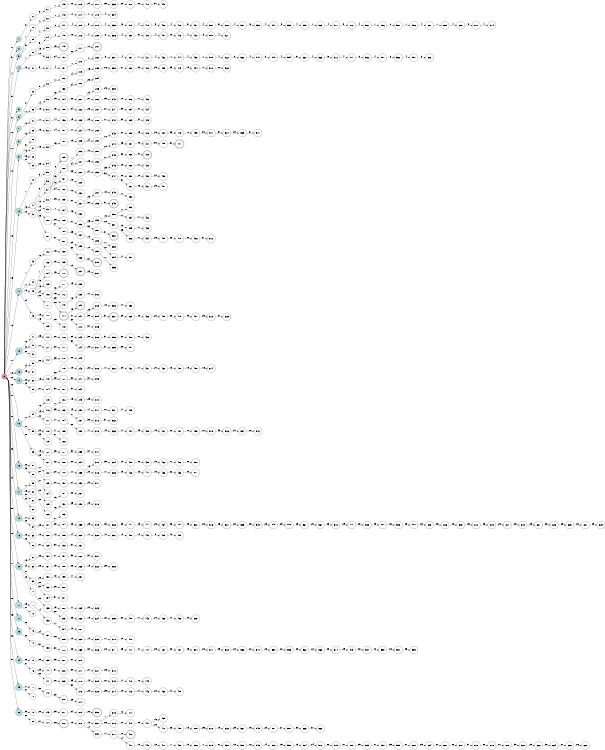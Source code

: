 digraph APTA {
__start0 [label="" shape="none"];

rankdir=LR;
size="8,5";

s0 [style="filled", color="black", fillcolor="#ff817b" shape="circle", label="0"];
s1 [style="filled", color="black", fillcolor="powderblue" shape="circle", label="1"];
s2 [style="filled", color="black", fillcolor="powderblue" shape="circle", label="2"];
s3 [style="filled", color="black", fillcolor="powderblue" shape="circle", label="3"];
s4 [style="filled", color="black", fillcolor="powderblue" shape="circle", label="4"];
s5 [style="filled", color="black", fillcolor="powderblue" shape="circle", label="5"];
s6 [style="filled", color="black", fillcolor="powderblue" shape="circle", label="6"];
s7 [style="filled", color="black", fillcolor="powderblue" shape="circle", label="7"];
s8 [style="filled", color="black", fillcolor="powderblue" shape="circle", label="8"];
s9 [style="filled", color="black", fillcolor="powderblue" shape="circle", label="9"];
s10 [style="filled", color="black", fillcolor="powderblue" shape="circle", label="10"];
s11 [style="filled", color="black", fillcolor="powderblue" shape="circle", label="11"];
s12 [style="filled", color="black", fillcolor="powderblue" shape="circle", label="12"];
s13 [style="filled", color="black", fillcolor="powderblue" shape="circle", label="13"];
s14 [style="filled", color="black", fillcolor="powderblue" shape="circle", label="14"];
s15 [style="filled", color="black", fillcolor="powderblue" shape="circle", label="15"];
s16 [style="filled", color="black", fillcolor="powderblue" shape="circle", label="16"];
s17 [style="filled", color="black", fillcolor="powderblue" shape="circle", label="17"];
s18 [style="filled", color="black", fillcolor="powderblue" shape="circle", label="18"];
s19 [style="filled", color="black", fillcolor="powderblue" shape="circle", label="19"];
s20 [style="filled", color="black", fillcolor="powderblue" shape="circle", label="20"];
s21 [style="filled", color="black", fillcolor="powderblue" shape="circle", label="21"];
s22 [style="filled", color="black", fillcolor="powderblue" shape="circle", label="22"];
s23 [style="filled", color="black", fillcolor="powderblue" shape="circle", label="23"];
s24 [style="filled", color="black", fillcolor="powderblue" shape="circle", label="24"];
s25 [style="filled", color="black", fillcolor="powderblue" shape="circle", label="25"];
s26 [style="filled", color="black", fillcolor="powderblue" shape="circle", label="26"];
s27 [style="filled", color="black", fillcolor="white" shape="circle", label="27"];
s28 [style="filled", color="black", fillcolor="white" shape="circle", label="28"];
s29 [style="filled", color="black", fillcolor="white" shape="circle", label="29"];
s30 [style="filled", color="black", fillcolor="white" shape="circle", label="30"];
s31 [style="filled", color="black", fillcolor="white" shape="circle", label="31"];
s32 [style="filled", color="black", fillcolor="white" shape="circle", label="32"];
s33 [style="filled", color="black", fillcolor="white" shape="circle", label="33"];
s34 [style="filled", color="black", fillcolor="white" shape="circle", label="34"];
s35 [style="filled", color="black", fillcolor="white" shape="circle", label="35"];
s36 [style="filled", color="black", fillcolor="white" shape="circle", label="36"];
s37 [style="filled", color="black", fillcolor="white" shape="circle", label="37"];
s38 [style="filled", color="black", fillcolor="white" shape="circle", label="38"];
s39 [style="filled", color="black", fillcolor="white" shape="circle", label="39"];
s40 [style="filled", color="black", fillcolor="white" shape="circle", label="40"];
s41 [style="filled", color="black", fillcolor="white" shape="circle", label="41"];
s42 [style="filled", color="black", fillcolor="white" shape="circle", label="42"];
s43 [style="filled", color="black", fillcolor="white" shape="circle", label="43"];
s44 [style="filled", color="black", fillcolor="white" shape="circle", label="44"];
s45 [style="filled", color="black", fillcolor="white" shape="circle", label="45"];
s46 [style="filled", color="black", fillcolor="white" shape="circle", label="46"];
s47 [style="filled", color="black", fillcolor="white" shape="circle", label="47"];
s48 [style="filled", color="black", fillcolor="white" shape="circle", label="48"];
s49 [style="filled", color="black", fillcolor="white" shape="circle", label="49"];
s50 [style="filled", color="black", fillcolor="white" shape="circle", label="50"];
s51 [style="filled", color="black", fillcolor="white" shape="circle", label="51"];
s52 [style="filled", color="black", fillcolor="white" shape="circle", label="52"];
s53 [style="filled", color="black", fillcolor="white" shape="circle", label="53"];
s54 [style="filled", color="black", fillcolor="white" shape="circle", label="54"];
s55 [style="filled", color="black", fillcolor="white" shape="circle", label="55"];
s56 [style="filled", color="black", fillcolor="white" shape="circle", label="56"];
s57 [style="filled", color="black", fillcolor="white" shape="circle", label="57"];
s58 [style="filled", color="black", fillcolor="white" shape="circle", label="58"];
s59 [style="filled", color="black", fillcolor="white" shape="circle", label="59"];
s60 [style="filled", color="black", fillcolor="white" shape="circle", label="60"];
s61 [style="filled", color="black", fillcolor="white" shape="circle", label="61"];
s62 [style="filled", color="black", fillcolor="white" shape="circle", label="62"];
s63 [style="filled", color="black", fillcolor="white" shape="circle", label="63"];
s64 [style="filled", color="black", fillcolor="white" shape="circle", label="64"];
s65 [style="filled", color="black", fillcolor="white" shape="circle", label="65"];
s66 [style="filled", color="black", fillcolor="white" shape="circle", label="66"];
s67 [style="filled", color="black", fillcolor="white" shape="circle", label="67"];
s68 [style="filled", color="black", fillcolor="white" shape="circle", label="68"];
s69 [style="filled", color="black", fillcolor="white" shape="circle", label="69"];
s70 [style="filled", color="black", fillcolor="white" shape="circle", label="70"];
s71 [style="filled", color="black", fillcolor="white" shape="circle", label="71"];
s72 [style="filled", color="black", fillcolor="white" shape="circle", label="72"];
s73 [style="filled", color="black", fillcolor="white" shape="circle", label="73"];
s74 [style="filled", color="black", fillcolor="white" shape="circle", label="74"];
s75 [style="filled", color="black", fillcolor="white" shape="circle", label="75"];
s76 [style="filled", color="black", fillcolor="white" shape="circle", label="76"];
s77 [style="filled", color="black", fillcolor="white" shape="circle", label="77"];
s78 [style="filled", color="black", fillcolor="white" shape="circle", label="78"];
s79 [style="filled", color="black", fillcolor="white" shape="circle", label="79"];
s80 [style="filled", color="black", fillcolor="white" shape="circle", label="80"];
s81 [style="filled", color="black", fillcolor="white" shape="circle", label="81"];
s82 [style="filled", color="black", fillcolor="white" shape="circle", label="82"];
s83 [style="filled", color="black", fillcolor="white" shape="circle", label="83"];
s84 [style="filled", color="black", fillcolor="white" shape="circle", label="84"];
s85 [style="filled", color="black", fillcolor="white" shape="circle", label="85"];
s86 [style="filled", color="black", fillcolor="white" shape="circle", label="86"];
s87 [style="filled", color="black", fillcolor="white" shape="circle", label="87"];
s88 [style="filled", color="black", fillcolor="white" shape="circle", label="88"];
s89 [style="filled", color="black", fillcolor="white" shape="circle", label="89"];
s90 [style="filled", color="black", fillcolor="white" shape="circle", label="90"];
s91 [style="filled", color="black", fillcolor="white" shape="circle", label="91"];
s92 [style="filled", color="black", fillcolor="white" shape="circle", label="92"];
s93 [style="filled", color="black", fillcolor="white" shape="circle", label="93"];
s94 [style="filled", color="black", fillcolor="white" shape="circle", label="94"];
s95 [style="filled", color="black", fillcolor="white" shape="circle", label="95"];
s96 [style="filled", color="black", fillcolor="white" shape="circle", label="96"];
s97 [style="filled", color="black", fillcolor="white" shape="circle", label="97"];
s98 [style="filled", color="black", fillcolor="white" shape="circle", label="98"];
s99 [style="filled", color="black", fillcolor="white" shape="circle", label="99"];
s100 [style="filled", color="black", fillcolor="white" shape="circle", label="100"];
s101 [style="filled", color="black", fillcolor="white" shape="circle", label="101"];
s102 [style="filled", color="black", fillcolor="white" shape="circle", label="102"];
s103 [style="filled", color="black", fillcolor="white" shape="circle", label="103"];
s104 [style="filled", color="black", fillcolor="white" shape="circle", label="104"];
s105 [style="filled", color="black", fillcolor="white" shape="circle", label="105"];
s106 [style="filled", color="black", fillcolor="white" shape="circle", label="106"];
s107 [style="filled", color="black", fillcolor="white" shape="circle", label="107"];
s108 [style="filled", color="black", fillcolor="white" shape="circle", label="108"];
s109 [style="filled", color="black", fillcolor="white" shape="circle", label="109"];
s110 [style="filled", color="black", fillcolor="white" shape="circle", label="110"];
s111 [style="filled", color="black", fillcolor="white" shape="circle", label="111"];
s112 [style="filled", color="black", fillcolor="white" shape="circle", label="112"];
s113 [style="filled", color="black", fillcolor="white" shape="circle", label="113"];
s114 [style="filled", color="black", fillcolor="white" shape="circle", label="114"];
s115 [style="filled", color="black", fillcolor="white" shape="circle", label="115"];
s116 [style="filled", color="black", fillcolor="white" shape="circle", label="116"];
s117 [style="filled", color="black", fillcolor="white" shape="circle", label="117"];
s118 [style="filled", color="black", fillcolor="white" shape="circle", label="118"];
s119 [style="filled", color="black", fillcolor="white" shape="circle", label="119"];
s120 [style="filled", color="black", fillcolor="white" shape="circle", label="120"];
s121 [style="filled", color="black", fillcolor="white" shape="circle", label="121"];
s122 [style="filled", color="black", fillcolor="white" shape="circle", label="122"];
s123 [style="filled", color="black", fillcolor="white" shape="circle", label="123"];
s124 [style="filled", color="black", fillcolor="white" shape="circle", label="124"];
s125 [style="filled", color="black", fillcolor="white" shape="circle", label="125"];
s126 [style="filled", color="black", fillcolor="white" shape="circle", label="126"];
s127 [style="filled", color="black", fillcolor="white" shape="circle", label="127"];
s128 [style="filled", color="black", fillcolor="white" shape="circle", label="128"];
s129 [style="filled", color="black", fillcolor="white" shape="circle", label="129"];
s130 [style="filled", color="black", fillcolor="white" shape="circle", label="130"];
s131 [style="filled", color="black", fillcolor="white" shape="circle", label="131"];
s132 [style="filled", color="black", fillcolor="white" shape="circle", label="132"];
s133 [style="filled", color="black", fillcolor="white" shape="circle", label="133"];
s134 [style="filled", color="black", fillcolor="white" shape="circle", label="134"];
s135 [style="filled", color="black", fillcolor="white" shape="circle", label="135"];
s136 [style="filled", color="black", fillcolor="white" shape="circle", label="136"];
s137 [style="filled", color="black", fillcolor="white" shape="circle", label="137"];
s138 [style="filled", color="black", fillcolor="white" shape="circle", label="138"];
s139 [style="filled", color="black", fillcolor="white" shape="circle", label="139"];
s140 [style="filled", color="black", fillcolor="white" shape="circle", label="140"];
s141 [style="filled", color="black", fillcolor="white" shape="circle", label="141"];
s142 [style="filled", color="black", fillcolor="white" shape="circle", label="142"];
s143 [style="filled", color="black", fillcolor="white" shape="circle", label="143"];
s144 [style="filled", color="black", fillcolor="white" shape="circle", label="144"];
s145 [style="filled", color="black", fillcolor="white" shape="circle", label="145"];
s146 [style="filled", color="black", fillcolor="white" shape="circle", label="146"];
s147 [style="filled", color="black", fillcolor="white" shape="circle", label="147"];
s148 [style="filled", color="black", fillcolor="white" shape="circle", label="148"];
s149 [style="rounded,filled", color="black", fillcolor="white" shape="doublecircle", label="149"];
s150 [style="filled", color="black", fillcolor="white" shape="circle", label="150"];
s151 [style="filled", color="black", fillcolor="white" shape="circle", label="151"];
s152 [style="filled", color="black", fillcolor="white" shape="circle", label="152"];
s153 [style="filled", color="black", fillcolor="white" shape="circle", label="153"];
s154 [style="filled", color="black", fillcolor="white" shape="circle", label="154"];
s155 [style="filled", color="black", fillcolor="white" shape="circle", label="155"];
s156 [style="filled", color="black", fillcolor="white" shape="circle", label="156"];
s157 [style="filled", color="black", fillcolor="white" shape="circle", label="157"];
s158 [style="filled", color="black", fillcolor="white" shape="circle", label="158"];
s159 [style="rounded,filled", color="black", fillcolor="white" shape="doublecircle", label="159"];
s160 [style="filled", color="black", fillcolor="white" shape="circle", label="160"];
s161 [style="filled", color="black", fillcolor="white" shape="circle", label="161"];
s162 [style="filled", color="black", fillcolor="white" shape="circle", label="162"];
s163 [style="filled", color="black", fillcolor="white" shape="circle", label="163"];
s164 [style="filled", color="black", fillcolor="white" shape="circle", label="164"];
s165 [style="filled", color="black", fillcolor="white" shape="circle", label="165"];
s166 [style="filled", color="black", fillcolor="white" shape="circle", label="166"];
s167 [style="filled", color="black", fillcolor="white" shape="circle", label="167"];
s168 [style="filled", color="black", fillcolor="white" shape="circle", label="168"];
s169 [style="filled", color="black", fillcolor="white" shape="circle", label="169"];
s170 [style="rounded,filled", color="black", fillcolor="white" shape="doublecircle", label="170"];
s171 [style="filled", color="black", fillcolor="white" shape="circle", label="171"];
s172 [style="filled", color="black", fillcolor="white" shape="circle", label="172"];
s173 [style="filled", color="black", fillcolor="white" shape="circle", label="173"];
s174 [style="rounded,filled", color="black", fillcolor="white" shape="doublecircle", label="174"];
s175 [style="filled", color="black", fillcolor="white" shape="circle", label="175"];
s176 [style="filled", color="black", fillcolor="white" shape="circle", label="176"];
s177 [style="filled", color="black", fillcolor="white" shape="circle", label="177"];
s178 [style="filled", color="black", fillcolor="white" shape="circle", label="178"];
s179 [style="filled", color="black", fillcolor="white" shape="circle", label="179"];
s180 [style="filled", color="black", fillcolor="white" shape="circle", label="180"];
s181 [style="filled", color="black", fillcolor="white" shape="circle", label="181"];
s182 [style="filled", color="black", fillcolor="white" shape="circle", label="182"];
s183 [style="filled", color="black", fillcolor="white" shape="circle", label="183"];
s184 [style="filled", color="black", fillcolor="white" shape="circle", label="184"];
s185 [style="filled", color="black", fillcolor="white" shape="circle", label="185"];
s186 [style="filled", color="black", fillcolor="white" shape="circle", label="186"];
s187 [style="filled", color="black", fillcolor="white" shape="circle", label="187"];
s188 [style="filled", color="black", fillcolor="white" shape="circle", label="188"];
s189 [style="filled", color="black", fillcolor="white" shape="circle", label="189"];
s190 [style="filled", color="black", fillcolor="white" shape="circle", label="190"];
s191 [style="filled", color="black", fillcolor="white" shape="circle", label="191"];
s192 [style="filled", color="black", fillcolor="white" shape="circle", label="192"];
s193 [style="filled", color="black", fillcolor="white" shape="circle", label="193"];
s194 [style="filled", color="black", fillcolor="white" shape="circle", label="194"];
s195 [style="filled", color="black", fillcolor="white" shape="circle", label="195"];
s196 [style="filled", color="black", fillcolor="white" shape="circle", label="196"];
s197 [style="filled", color="black", fillcolor="white" shape="circle", label="197"];
s198 [style="filled", color="black", fillcolor="white" shape="circle", label="198"];
s199 [style="filled", color="black", fillcolor="white" shape="circle", label="199"];
s200 [style="filled", color="black", fillcolor="white" shape="circle", label="200"];
s201 [style="filled", color="black", fillcolor="white" shape="circle", label="201"];
s202 [style="filled", color="black", fillcolor="white" shape="circle", label="202"];
s203 [style="filled", color="black", fillcolor="white" shape="circle", label="203"];
s204 [style="filled", color="black", fillcolor="white" shape="circle", label="204"];
s205 [style="filled", color="black", fillcolor="white" shape="circle", label="205"];
s206 [style="filled", color="black", fillcolor="white" shape="circle", label="206"];
s207 [style="filled", color="black", fillcolor="white" shape="circle", label="207"];
s208 [style="filled", color="black", fillcolor="white" shape="circle", label="208"];
s209 [style="filled", color="black", fillcolor="white" shape="circle", label="209"];
s210 [style="filled", color="black", fillcolor="white" shape="circle", label="210"];
s211 [style="filled", color="black", fillcolor="white" shape="circle", label="211"];
s212 [style="rounded,filled", color="black", fillcolor="white" shape="doublecircle", label="212"];
s213 [style="filled", color="black", fillcolor="white" shape="circle", label="213"];
s214 [style="filled", color="black", fillcolor="white" shape="circle", label="214"];
s215 [style="filled", color="black", fillcolor="white" shape="circle", label="215"];
s216 [style="filled", color="black", fillcolor="white" shape="circle", label="216"];
s217 [style="filled", color="black", fillcolor="white" shape="circle", label="217"];
s218 [style="filled", color="black", fillcolor="white" shape="circle", label="218"];
s219 [style="filled", color="black", fillcolor="white" shape="circle", label="219"];
s220 [style="filled", color="black", fillcolor="white" shape="circle", label="220"];
s221 [style="filled", color="black", fillcolor="white" shape="circle", label="221"];
s222 [style="filled", color="black", fillcolor="white" shape="circle", label="222"];
s223 [style="filled", color="black", fillcolor="white" shape="circle", label="223"];
s224 [style="filled", color="black", fillcolor="white" shape="circle", label="224"];
s225 [style="filled", color="black", fillcolor="white" shape="circle", label="225"];
s226 [style="filled", color="black", fillcolor="white" shape="circle", label="226"];
s227 [style="filled", color="black", fillcolor="white" shape="circle", label="227"];
s228 [style="filled", color="black", fillcolor="white" shape="circle", label="228"];
s229 [style="filled", color="black", fillcolor="white" shape="circle", label="229"];
s230 [style="filled", color="black", fillcolor="white" shape="circle", label="230"];
s231 [style="filled", color="black", fillcolor="white" shape="circle", label="231"];
s232 [style="filled", color="black", fillcolor="white" shape="circle", label="232"];
s233 [style="filled", color="black", fillcolor="white" shape="circle", label="233"];
s234 [style="filled", color="black", fillcolor="white" shape="circle", label="234"];
s235 [style="filled", color="black", fillcolor="white" shape="circle", label="235"];
s236 [style="filled", color="black", fillcolor="white" shape="circle", label="236"];
s237 [style="rounded,filled", color="black", fillcolor="white" shape="doublecircle", label="237"];
s238 [style="filled", color="black", fillcolor="white" shape="circle", label="238"];
s239 [style="filled", color="black", fillcolor="white" shape="circle", label="239"];
s240 [style="rounded,filled", color="black", fillcolor="white" shape="doublecircle", label="240"];
s241 [style="filled", color="black", fillcolor="white" shape="circle", label="241"];
s242 [style="filled", color="black", fillcolor="white" shape="circle", label="242"];
s243 [style="filled", color="black", fillcolor="white" shape="circle", label="243"];
s244 [style="filled", color="black", fillcolor="white" shape="circle", label="244"];
s245 [style="filled", color="black", fillcolor="white" shape="circle", label="245"];
s246 [style="filled", color="black", fillcolor="white" shape="circle", label="246"];
s247 [style="filled", color="black", fillcolor="white" shape="circle", label="247"];
s248 [style="filled", color="black", fillcolor="white" shape="circle", label="248"];
s249 [style="filled", color="black", fillcolor="white" shape="circle", label="249"];
s250 [style="filled", color="black", fillcolor="white" shape="circle", label="250"];
s251 [style="filled", color="black", fillcolor="white" shape="circle", label="251"];
s252 [style="filled", color="black", fillcolor="white" shape="circle", label="252"];
s253 [style="filled", color="black", fillcolor="white" shape="circle", label="253"];
s254 [style="filled", color="black", fillcolor="white" shape="circle", label="254"];
s255 [style="filled", color="black", fillcolor="white" shape="circle", label="255"];
s256 [style="filled", color="black", fillcolor="white" shape="circle", label="256"];
s257 [style="filled", color="black", fillcolor="white" shape="circle", label="257"];
s258 [style="filled", color="black", fillcolor="white" shape="circle", label="258"];
s259 [style="filled", color="black", fillcolor="white" shape="circle", label="259"];
s260 [style="filled", color="black", fillcolor="white" shape="circle", label="260"];
s261 [style="filled", color="black", fillcolor="white" shape="circle", label="261"];
s262 [style="filled", color="black", fillcolor="white" shape="circle", label="262"];
s263 [style="filled", color="black", fillcolor="white" shape="circle", label="263"];
s264 [style="filled", color="black", fillcolor="white" shape="circle", label="264"];
s265 [style="filled", color="black", fillcolor="white" shape="circle", label="265"];
s266 [style="filled", color="black", fillcolor="white" shape="circle", label="266"];
s267 [style="filled", color="black", fillcolor="white" shape="circle", label="267"];
s268 [style="filled", color="black", fillcolor="white" shape="circle", label="268"];
s269 [style="filled", color="black", fillcolor="white" shape="circle", label="269"];
s270 [style="filled", color="black", fillcolor="white" shape="circle", label="270"];
s271 [style="filled", color="black", fillcolor="white" shape="circle", label="271"];
s272 [style="filled", color="black", fillcolor="white" shape="circle", label="272"];
s273 [style="filled", color="black", fillcolor="white" shape="circle", label="273"];
s274 [style="filled", color="black", fillcolor="white" shape="circle", label="274"];
s275 [style="filled", color="black", fillcolor="white" shape="circle", label="275"];
s276 [style="filled", color="black", fillcolor="white" shape="circle", label="276"];
s277 [style="filled", color="black", fillcolor="white" shape="circle", label="277"];
s278 [style="filled", color="black", fillcolor="white" shape="circle", label="278"];
s279 [style="filled", color="black", fillcolor="white" shape="circle", label="279"];
s280 [style="filled", color="black", fillcolor="white" shape="circle", label="280"];
s281 [style="rounded,filled", color="black", fillcolor="white" shape="doublecircle", label="281"];
s282 [style="filled", color="black", fillcolor="white" shape="circle", label="282"];
s283 [style="filled", color="black", fillcolor="white" shape="circle", label="283"];
s284 [style="filled", color="black", fillcolor="white" shape="circle", label="284"];
s285 [style="filled", color="black", fillcolor="white" shape="circle", label="285"];
s286 [style="filled", color="black", fillcolor="white" shape="circle", label="286"];
s287 [style="filled", color="black", fillcolor="white" shape="circle", label="287"];
s288 [style="filled", color="black", fillcolor="white" shape="circle", label="288"];
s289 [style="filled", color="black", fillcolor="white" shape="circle", label="289"];
s290 [style="filled", color="black", fillcolor="white" shape="circle", label="290"];
s291 [style="filled", color="black", fillcolor="white" shape="circle", label="291"];
s292 [style="filled", color="black", fillcolor="white" shape="circle", label="292"];
s293 [style="filled", color="black", fillcolor="white" shape="circle", label="293"];
s294 [style="filled", color="black", fillcolor="white" shape="circle", label="294"];
s295 [style="filled", color="black", fillcolor="white" shape="circle", label="295"];
s296 [style="filled", color="black", fillcolor="white" shape="circle", label="296"];
s297 [style="filled", color="black", fillcolor="white" shape="circle", label="297"];
s298 [style="filled", color="black", fillcolor="white" shape="circle", label="298"];
s299 [style="filled", color="black", fillcolor="white" shape="circle", label="299"];
s300 [style="rounded,filled", color="black", fillcolor="white" shape="doublecircle", label="300"];
s301 [style="filled", color="black", fillcolor="white" shape="circle", label="301"];
s302 [style="filled", color="black", fillcolor="white" shape="circle", label="302"];
s303 [style="filled", color="black", fillcolor="white" shape="circle", label="303"];
s304 [style="filled", color="black", fillcolor="white" shape="circle", label="304"];
s305 [style="filled", color="black", fillcolor="white" shape="circle", label="305"];
s306 [style="filled", color="black", fillcolor="white" shape="circle", label="306"];
s307 [style="filled", color="black", fillcolor="white" shape="circle", label="307"];
s308 [style="filled", color="black", fillcolor="white" shape="circle", label="308"];
s309 [style="filled", color="black", fillcolor="white" shape="circle", label="309"];
s310 [style="filled", color="black", fillcolor="white" shape="circle", label="310"];
s311 [style="filled", color="black", fillcolor="white" shape="circle", label="311"];
s312 [style="filled", color="black", fillcolor="white" shape="circle", label="312"];
s313 [style="filled", color="black", fillcolor="white" shape="circle", label="313"];
s314 [style="filled", color="black", fillcolor="white" shape="circle", label="314"];
s315 [style="filled", color="black", fillcolor="white" shape="circle", label="315"];
s316 [style="filled", color="black", fillcolor="white" shape="circle", label="316"];
s317 [style="filled", color="black", fillcolor="white" shape="circle", label="317"];
s318 [style="filled", color="black", fillcolor="white" shape="circle", label="318"];
s319 [style="filled", color="black", fillcolor="white" shape="circle", label="319"];
s320 [style="filled", color="black", fillcolor="white" shape="circle", label="320"];
s321 [style="filled", color="black", fillcolor="white" shape="circle", label="321"];
s322 [style="filled", color="black", fillcolor="white" shape="circle", label="322"];
s323 [style="filled", color="black", fillcolor="white" shape="circle", label="323"];
s324 [style="filled", color="black", fillcolor="white" shape="circle", label="324"];
s325 [style="filled", color="black", fillcolor="white" shape="circle", label="325"];
s326 [style="filled", color="black", fillcolor="white" shape="circle", label="326"];
s327 [style="filled", color="black", fillcolor="white" shape="circle", label="327"];
s328 [style="filled", color="black", fillcolor="white" shape="circle", label="328"];
s329 [style="filled", color="black", fillcolor="white" shape="circle", label="329"];
s330 [style="rounded,filled", color="black", fillcolor="white" shape="doublecircle", label="330"];
s331 [style="filled", color="black", fillcolor="white" shape="circle", label="331"];
s332 [style="filled", color="black", fillcolor="white" shape="circle", label="332"];
s333 [style="filled", color="black", fillcolor="white" shape="circle", label="333"];
s334 [style="filled", color="black", fillcolor="white" shape="circle", label="334"];
s335 [style="filled", color="black", fillcolor="white" shape="circle", label="335"];
s336 [style="filled", color="black", fillcolor="white" shape="circle", label="336"];
s337 [style="filled", color="black", fillcolor="white" shape="circle", label="337"];
s338 [style="filled", color="black", fillcolor="white" shape="circle", label="338"];
s339 [style="filled", color="black", fillcolor="white" shape="circle", label="339"];
s340 [style="filled", color="black", fillcolor="white" shape="circle", label="340"];
s341 [style="filled", color="black", fillcolor="white" shape="circle", label="341"];
s342 [style="filled", color="black", fillcolor="white" shape="circle", label="342"];
s343 [style="filled", color="black", fillcolor="white" shape="circle", label="343"];
s344 [style="filled", color="black", fillcolor="white" shape="circle", label="344"];
s345 [style="filled", color="black", fillcolor="white" shape="circle", label="345"];
s346 [style="filled", color="black", fillcolor="white" shape="circle", label="346"];
s347 [style="filled", color="black", fillcolor="white" shape="circle", label="347"];
s348 [style="filled", color="black", fillcolor="white" shape="circle", label="348"];
s349 [style="rounded,filled", color="black", fillcolor="white" shape="doublecircle", label="349"];
s350 [style="filled", color="black", fillcolor="white" shape="circle", label="350"];
s351 [style="filled", color="black", fillcolor="white" shape="circle", label="351"];
s352 [style="rounded,filled", color="black", fillcolor="white" shape="doublecircle", label="352"];
s353 [style="filled", color="black", fillcolor="white" shape="circle", label="353"];
s354 [style="filled", color="black", fillcolor="white" shape="circle", label="354"];
s355 [style="filled", color="black", fillcolor="white" shape="circle", label="355"];
s356 [style="filled", color="black", fillcolor="white" shape="circle", label="356"];
s357 [style="rounded,filled", color="black", fillcolor="white" shape="doublecircle", label="357"];
s358 [style="filled", color="black", fillcolor="white" shape="circle", label="358"];
s359 [style="filled", color="black", fillcolor="white" shape="circle", label="359"];
s360 [style="filled", color="black", fillcolor="white" shape="circle", label="360"];
s361 [style="filled", color="black", fillcolor="white" shape="circle", label="361"];
s362 [style="filled", color="black", fillcolor="white" shape="circle", label="362"];
s363 [style="filled", color="black", fillcolor="white" shape="circle", label="363"];
s364 [style="filled", color="black", fillcolor="white" shape="circle", label="364"];
s365 [style="filled", color="black", fillcolor="white" shape="circle", label="365"];
s366 [style="filled", color="black", fillcolor="white" shape="circle", label="366"];
s367 [style="filled", color="black", fillcolor="white" shape="circle", label="367"];
s368 [style="filled", color="black", fillcolor="white" shape="circle", label="368"];
s369 [style="filled", color="black", fillcolor="white" shape="circle", label="369"];
s370 [style="filled", color="black", fillcolor="white" shape="circle", label="370"];
s371 [style="filled", color="black", fillcolor="white" shape="circle", label="371"];
s372 [style="filled", color="black", fillcolor="white" shape="circle", label="372"];
s373 [style="filled", color="black", fillcolor="white" shape="circle", label="373"];
s374 [style="filled", color="black", fillcolor="white" shape="circle", label="374"];
s375 [style="filled", color="black", fillcolor="white" shape="circle", label="375"];
s376 [style="filled", color="black", fillcolor="white" shape="circle", label="376"];
s377 [style="filled", color="black", fillcolor="white" shape="circle", label="377"];
s378 [style="filled", color="black", fillcolor="white" shape="circle", label="378"];
s379 [style="filled", color="black", fillcolor="white" shape="circle", label="379"];
s380 [style="filled", color="black", fillcolor="white" shape="circle", label="380"];
s381 [style="filled", color="black", fillcolor="white" shape="circle", label="381"];
s382 [style="filled", color="black", fillcolor="white" shape="circle", label="382"];
s383 [style="filled", color="black", fillcolor="white" shape="circle", label="383"];
s384 [style="filled", color="black", fillcolor="white" shape="circle", label="384"];
s385 [style="filled", color="black", fillcolor="white" shape="circle", label="385"];
s386 [style="filled", color="black", fillcolor="white" shape="circle", label="386"];
s387 [style="filled", color="black", fillcolor="white" shape="circle", label="387"];
s388 [style="filled", color="black", fillcolor="white" shape="circle", label="388"];
s389 [style="filled", color="black", fillcolor="white" shape="circle", label="389"];
s390 [style="filled", color="black", fillcolor="white" shape="circle", label="390"];
s391 [style="filled", color="black", fillcolor="white" shape="circle", label="391"];
s392 [style="filled", color="black", fillcolor="white" shape="circle", label="392"];
s393 [style="filled", color="black", fillcolor="white" shape="circle", label="393"];
s394 [style="filled", color="black", fillcolor="white" shape="circle", label="394"];
s395 [style="filled", color="black", fillcolor="white" shape="circle", label="395"];
s396 [style="filled", color="black", fillcolor="white" shape="circle", label="396"];
s397 [style="filled", color="black", fillcolor="white" shape="circle", label="397"];
s398 [style="filled", color="black", fillcolor="white" shape="circle", label="398"];
s399 [style="filled", color="black", fillcolor="white" shape="circle", label="399"];
s400 [style="filled", color="black", fillcolor="white" shape="circle", label="400"];
s401 [style="filled", color="black", fillcolor="white" shape="circle", label="401"];
s402 [style="filled", color="black", fillcolor="white" shape="circle", label="402"];
s403 [style="filled", color="black", fillcolor="white" shape="circle", label="403"];
s404 [style="filled", color="black", fillcolor="white" shape="circle", label="404"];
s405 [style="filled", color="black", fillcolor="white" shape="circle", label="405"];
s406 [style="filled", color="black", fillcolor="white" shape="circle", label="406"];
s407 [style="filled", color="black", fillcolor="white" shape="circle", label="407"];
s408 [style="filled", color="black", fillcolor="white" shape="circle", label="408"];
s409 [style="filled", color="black", fillcolor="white" shape="circle", label="409"];
s410 [style="filled", color="black", fillcolor="white" shape="circle", label="410"];
s411 [style="filled", color="black", fillcolor="white" shape="circle", label="411"];
s412 [style="filled", color="black", fillcolor="white" shape="circle", label="412"];
s413 [style="filled", color="black", fillcolor="white" shape="circle", label="413"];
s414 [style="filled", color="black", fillcolor="white" shape="circle", label="414"];
s415 [style="filled", color="black", fillcolor="white" shape="circle", label="415"];
s416 [style="rounded,filled", color="black", fillcolor="white" shape="doublecircle", label="416"];
s417 [style="filled", color="black", fillcolor="white" shape="circle", label="417"];
s418 [style="filled", color="black", fillcolor="white" shape="circle", label="418"];
s419 [style="filled", color="black", fillcolor="white" shape="circle", label="419"];
s420 [style="filled", color="black", fillcolor="white" shape="circle", label="420"];
s421 [style="filled", color="black", fillcolor="white" shape="circle", label="421"];
s422 [style="filled", color="black", fillcolor="white" shape="circle", label="422"];
s423 [style="filled", color="black", fillcolor="white" shape="circle", label="423"];
s424 [style="filled", color="black", fillcolor="white" shape="circle", label="424"];
s425 [style="filled", color="black", fillcolor="white" shape="circle", label="425"];
s426 [style="filled", color="black", fillcolor="white" shape="circle", label="426"];
s427 [style="filled", color="black", fillcolor="white" shape="circle", label="427"];
s428 [style="rounded,filled", color="black", fillcolor="white" shape="doublecircle", label="428"];
s429 [style="filled", color="black", fillcolor="white" shape="circle", label="429"];
s430 [style="filled", color="black", fillcolor="white" shape="circle", label="430"];
s431 [style="filled", color="black", fillcolor="white" shape="circle", label="431"];
s432 [style="filled", color="black", fillcolor="white" shape="circle", label="432"];
s433 [style="filled", color="black", fillcolor="white" shape="circle", label="433"];
s434 [style="filled", color="black", fillcolor="white" shape="circle", label="434"];
s435 [style="filled", color="black", fillcolor="white" shape="circle", label="435"];
s436 [style="filled", color="black", fillcolor="white" shape="circle", label="436"];
s437 [style="filled", color="black", fillcolor="white" shape="circle", label="437"];
s438 [style="filled", color="black", fillcolor="white" shape="circle", label="438"];
s439 [style="filled", color="black", fillcolor="white" shape="circle", label="439"];
s440 [style="filled", color="black", fillcolor="white" shape="circle", label="440"];
s441 [style="filled", color="black", fillcolor="white" shape="circle", label="441"];
s442 [style="filled", color="black", fillcolor="white" shape="circle", label="442"];
s443 [style="filled", color="black", fillcolor="white" shape="circle", label="443"];
s444 [style="filled", color="black", fillcolor="white" shape="circle", label="444"];
s445 [style="filled", color="black", fillcolor="white" shape="circle", label="445"];
s446 [style="filled", color="black", fillcolor="white" shape="circle", label="446"];
s447 [style="filled", color="black", fillcolor="white" shape="circle", label="447"];
s448 [style="filled", color="black", fillcolor="white" shape="circle", label="448"];
s449 [style="filled", color="black", fillcolor="white" shape="circle", label="449"];
s450 [style="filled", color="black", fillcolor="white" shape="circle", label="450"];
s451 [style="filled", color="black", fillcolor="white" shape="circle", label="451"];
s452 [style="filled", color="black", fillcolor="white" shape="circle", label="452"];
s453 [style="filled", color="black", fillcolor="white" shape="circle", label="453"];
s454 [style="filled", color="black", fillcolor="white" shape="circle", label="454"];
s455 [style="filled", color="black", fillcolor="white" shape="circle", label="455"];
s456 [style="filled", color="black", fillcolor="white" shape="circle", label="456"];
s457 [style="filled", color="black", fillcolor="white" shape="circle", label="457"];
s458 [style="filled", color="black", fillcolor="white" shape="circle", label="458"];
s459 [style="filled", color="black", fillcolor="white" shape="circle", label="459"];
s460 [style="filled", color="black", fillcolor="white" shape="circle", label="460"];
s461 [style="filled", color="black", fillcolor="white" shape="circle", label="461"];
s462 [style="filled", color="black", fillcolor="white" shape="circle", label="462"];
s463 [style="filled", color="black", fillcolor="white" shape="circle", label="463"];
s464 [style="filled", color="black", fillcolor="white" shape="circle", label="464"];
s465 [style="filled", color="black", fillcolor="white" shape="circle", label="465"];
s466 [style="filled", color="black", fillcolor="white" shape="circle", label="466"];
s467 [style="filled", color="black", fillcolor="white" shape="circle", label="467"];
s468 [style="filled", color="black", fillcolor="white" shape="circle", label="468"];
s469 [style="filled", color="black", fillcolor="white" shape="circle", label="469"];
s470 [style="filled", color="black", fillcolor="white" shape="circle", label="470"];
s471 [style="filled", color="black", fillcolor="white" shape="circle", label="471"];
s472 [style="filled", color="black", fillcolor="white" shape="circle", label="472"];
s473 [style="filled", color="black", fillcolor="white" shape="circle", label="473"];
s474 [style="filled", color="black", fillcolor="white" shape="circle", label="474"];
s475 [style="filled", color="black", fillcolor="white" shape="circle", label="475"];
s476 [style="filled", color="black", fillcolor="white" shape="circle", label="476"];
s477 [style="rounded,filled", color="black", fillcolor="white" shape="doublecircle", label="477"];
s478 [style="filled", color="black", fillcolor="white" shape="circle", label="478"];
s479 [style="filled", color="black", fillcolor="white" shape="circle", label="479"];
s480 [style="filled", color="black", fillcolor="white" shape="circle", label="480"];
s481 [style="filled", color="black", fillcolor="white" shape="circle", label="481"];
s482 [style="filled", color="black", fillcolor="white" shape="circle", label="482"];
s483 [style="filled", color="black", fillcolor="white" shape="circle", label="483"];
s484 [style="filled", color="black", fillcolor="white" shape="circle", label="484"];
s485 [style="filled", color="black", fillcolor="white" shape="circle", label="485"];
s486 [style="filled", color="black", fillcolor="white" shape="circle", label="486"];
s487 [style="filled", color="black", fillcolor="white" shape="circle", label="487"];
s488 [style="filled", color="black", fillcolor="white" shape="circle", label="488"];
s489 [style="filled", color="black", fillcolor="white" shape="circle", label="489"];
s490 [style="filled", color="black", fillcolor="white" shape="circle", label="490"];
s491 [style="filled", color="black", fillcolor="white" shape="circle", label="491"];
s492 [style="filled", color="black", fillcolor="white" shape="circle", label="492"];
s493 [style="filled", color="black", fillcolor="white" shape="circle", label="493"];
s494 [style="filled", color="black", fillcolor="white" shape="circle", label="494"];
s495 [style="filled", color="black", fillcolor="white" shape="circle", label="495"];
s496 [style="filled", color="black", fillcolor="white" shape="circle", label="496"];
s497 [style="filled", color="black", fillcolor="white" shape="circle", label="497"];
s498 [style="filled", color="black", fillcolor="white" shape="circle", label="498"];
s499 [style="filled", color="black", fillcolor="white" shape="circle", label="499"];
s500 [style="filled", color="black", fillcolor="white" shape="circle", label="500"];
s501 [style="filled", color="black", fillcolor="white" shape="circle", label="501"];
s502 [style="filled", color="black", fillcolor="white" shape="circle", label="502"];
s503 [style="filled", color="black", fillcolor="white" shape="circle", label="503"];
s504 [style="filled", color="black", fillcolor="white" shape="circle", label="504"];
s505 [style="filled", color="black", fillcolor="white" shape="circle", label="505"];
s506 [style="filled", color="black", fillcolor="white" shape="circle", label="506"];
s507 [style="filled", color="black", fillcolor="white" shape="circle", label="507"];
s508 [style="filled", color="black", fillcolor="white" shape="circle", label="508"];
s509 [style="filled", color="black", fillcolor="white" shape="circle", label="509"];
s510 [style="filled", color="black", fillcolor="white" shape="circle", label="510"];
s511 [style="filled", color="black", fillcolor="white" shape="circle", label="511"];
s512 [style="filled", color="black", fillcolor="white" shape="circle", label="512"];
s513 [style="filled", color="black", fillcolor="white" shape="circle", label="513"];
s514 [style="filled", color="black", fillcolor="white" shape="circle", label="514"];
s515 [style="filled", color="black", fillcolor="white" shape="circle", label="515"];
s516 [style="filled", color="black", fillcolor="white" shape="circle", label="516"];
s517 [style="filled", color="black", fillcolor="white" shape="circle", label="517"];
s518 [style="filled", color="black", fillcolor="white" shape="circle", label="518"];
s519 [style="filled", color="black", fillcolor="white" shape="circle", label="519"];
s520 [style="filled", color="black", fillcolor="white" shape="circle", label="520"];
s521 [style="filled", color="black", fillcolor="white" shape="circle", label="521"];
s522 [style="filled", color="black", fillcolor="white" shape="circle", label="522"];
s523 [style="filled", color="black", fillcolor="white" shape="circle", label="523"];
s524 [style="filled", color="black", fillcolor="white" shape="circle", label="524"];
s525 [style="filled", color="black", fillcolor="white" shape="circle", label="525"];
s526 [style="filled", color="black", fillcolor="white" shape="circle", label="526"];
s527 [style="filled", color="black", fillcolor="white" shape="circle", label="527"];
s528 [style="filled", color="black", fillcolor="white" shape="circle", label="528"];
s529 [style="filled", color="black", fillcolor="white" shape="circle", label="529"];
s530 [style="filled", color="black", fillcolor="white" shape="circle", label="530"];
s531 [style="filled", color="black", fillcolor="white" shape="circle", label="531"];
s532 [style="filled", color="black", fillcolor="white" shape="circle", label="532"];
s533 [style="filled", color="black", fillcolor="white" shape="circle", label="533"];
s534 [style="filled", color="black", fillcolor="white" shape="circle", label="534"];
s535 [style="filled", color="black", fillcolor="white" shape="circle", label="535"];
s536 [style="filled", color="black", fillcolor="white" shape="circle", label="536"];
s537 [style="filled", color="black", fillcolor="white" shape="circle", label="537"];
s538 [style="filled", color="black", fillcolor="white" shape="circle", label="538"];
s539 [style="filled", color="black", fillcolor="white" shape="circle", label="539"];
s540 [style="filled", color="black", fillcolor="white" shape="circle", label="540"];
s541 [style="filled", color="black", fillcolor="white" shape="circle", label="541"];
s542 [style="filled", color="black", fillcolor="white" shape="circle", label="542"];
s543 [style="filled", color="black", fillcolor="white" shape="circle", label="543"];
s544 [style="filled", color="black", fillcolor="white" shape="circle", label="544"];
s545 [style="filled", color="black", fillcolor="white" shape="circle", label="545"];
s546 [style="filled", color="black", fillcolor="white" shape="circle", label="546"];
s547 [style="filled", color="black", fillcolor="white" shape="circle", label="547"];
s548 [style="filled", color="black", fillcolor="white" shape="circle", label="548"];
s549 [style="filled", color="black", fillcolor="white" shape="circle", label="549"];
s550 [style="filled", color="black", fillcolor="white" shape="circle", label="550"];
s551 [style="filled", color="black", fillcolor="white" shape="circle", label="551"];
s552 [style="filled", color="black", fillcolor="white" shape="circle", label="552"];
s553 [style="filled", color="black", fillcolor="white" shape="circle", label="553"];
s554 [style="filled", color="black", fillcolor="white" shape="circle", label="554"];
s555 [style="filled", color="black", fillcolor="white" shape="circle", label="555"];
s556 [style="filled", color="black", fillcolor="white" shape="circle", label="556"];
s557 [style="filled", color="black", fillcolor="white" shape="circle", label="557"];
s558 [style="filled", color="black", fillcolor="white" shape="circle", label="558"];
s559 [style="filled", color="black", fillcolor="white" shape="circle", label="559"];
s560 [style="filled", color="black", fillcolor="white" shape="circle", label="560"];
s561 [style="filled", color="black", fillcolor="white" shape="circle", label="561"];
s562 [style="filled", color="black", fillcolor="white" shape="circle", label="562"];
s563 [style="filled", color="black", fillcolor="white" shape="circle", label="563"];
s564 [style="filled", color="black", fillcolor="white" shape="circle", label="564"];
s565 [style="filled", color="black", fillcolor="white" shape="circle", label="565"];
s566 [style="filled", color="black", fillcolor="white" shape="circle", label="566"];
s567 [style="filled", color="black", fillcolor="white" shape="circle", label="567"];
s568 [style="filled", color="black", fillcolor="white" shape="circle", label="568"];
s569 [style="filled", color="black", fillcolor="white" shape="circle", label="569"];
s570 [style="filled", color="black", fillcolor="white" shape="circle", label="570"];
s571 [style="filled", color="black", fillcolor="white" shape="circle", label="571"];
s572 [style="filled", color="black", fillcolor="white" shape="circle", label="572"];
s573 [style="filled", color="black", fillcolor="white" shape="circle", label="573"];
s574 [style="filled", color="black", fillcolor="white" shape="circle", label="574"];
s575 [style="filled", color="black", fillcolor="white" shape="circle", label="575"];
s576 [style="filled", color="black", fillcolor="white" shape="circle", label="576"];
s577 [style="filled", color="black", fillcolor="white" shape="circle", label="577"];
s578 [style="filled", color="black", fillcolor="white" shape="circle", label="578"];
s579 [style="filled", color="black", fillcolor="white" shape="circle", label="579"];
s580 [style="filled", color="black", fillcolor="white" shape="circle", label="580"];
s581 [style="filled", color="black", fillcolor="white" shape="circle", label="581"];
s582 [style="filled", color="black", fillcolor="white" shape="circle", label="582"];
s583 [style="filled", color="black", fillcolor="white" shape="circle", label="583"];
s584 [style="filled", color="black", fillcolor="white" shape="circle", label="584"];
s585 [style="filled", color="black", fillcolor="white" shape="circle", label="585"];
s586 [style="filled", color="black", fillcolor="white" shape="circle", label="586"];
s587 [style="filled", color="black", fillcolor="white" shape="circle", label="587"];
s588 [style="filled", color="black", fillcolor="white" shape="circle", label="588"];
s589 [style="filled", color="black", fillcolor="white" shape="circle", label="589"];
s590 [style="filled", color="black", fillcolor="white" shape="circle", label="590"];
s591 [style="filled", color="black", fillcolor="white" shape="circle", label="591"];
s592 [style="filled", color="black", fillcolor="white" shape="circle", label="592"];
s593 [style="filled", color="black", fillcolor="white" shape="circle", label="593"];
s594 [style="filled", color="black", fillcolor="white" shape="circle", label="594"];
s595 [style="filled", color="black", fillcolor="white" shape="circle", label="595"];
s596 [style="filled", color="black", fillcolor="white" shape="circle", label="596"];
s597 [style="filled", color="black", fillcolor="white" shape="circle", label="597"];
s598 [style="filled", color="black", fillcolor="white" shape="circle", label="598"];
s599 [style="filled", color="black", fillcolor="white" shape="circle", label="599"];
s600 [style="filled", color="black", fillcolor="white" shape="circle", label="600"];
s601 [style="filled", color="black", fillcolor="white" shape="circle", label="601"];
s602 [style="filled", color="black", fillcolor="white" shape="circle", label="602"];
s603 [style="filled", color="black", fillcolor="white" shape="circle", label="603"];
s604 [style="filled", color="black", fillcolor="white" shape="circle", label="604"];
s605 [style="filled", color="black", fillcolor="white" shape="circle", label="605"];
s606 [style="filled", color="black", fillcolor="white" shape="circle", label="606"];
s607 [style="filled", color="black", fillcolor="white" shape="circle", label="607"];
s608 [style="filled", color="black", fillcolor="white" shape="circle", label="608"];
s609 [style="filled", color="black", fillcolor="white" shape="circle", label="609"];
s610 [style="filled", color="black", fillcolor="white" shape="circle", label="610"];
s611 [style="filled", color="black", fillcolor="white" shape="circle", label="611"];
s612 [style="filled", color="black", fillcolor="white" shape="circle", label="612"];
s613 [style="filled", color="black", fillcolor="white" shape="circle", label="613"];
s614 [style="filled", color="black", fillcolor="white" shape="circle", label="614"];
s615 [style="filled", color="black", fillcolor="white" shape="circle", label="615"];
s616 [style="filled", color="black", fillcolor="white" shape="circle", label="616"];
s617 [style="filled", color="black", fillcolor="white" shape="circle", label="617"];
s618 [style="filled", color="black", fillcolor="white" shape="circle", label="618"];
s619 [style="filled", color="black", fillcolor="white" shape="circle", label="619"];
s620 [style="filled", color="black", fillcolor="white" shape="circle", label="620"];
s621 [style="filled", color="black", fillcolor="white" shape="circle", label="621"];
s622 [style="filled", color="black", fillcolor="white" shape="circle", label="622"];
s623 [style="filled", color="black", fillcolor="white" shape="circle", label="623"];
s624 [style="filled", color="black", fillcolor="white" shape="circle", label="624"];
s625 [style="filled", color="black", fillcolor="white" shape="circle", label="625"];
s626 [style="filled", color="black", fillcolor="white" shape="circle", label="626"];
s627 [style="filled", color="black", fillcolor="white" shape="circle", label="627"];
s628 [style="filled", color="black", fillcolor="white" shape="circle", label="628"];
s629 [style="filled", color="black", fillcolor="white" shape="circle", label="629"];
s0 -> s1 [label="0"];
s0 -> s2 [label="3"];
s0 -> s3 [label="4"];
s0 -> s4 [label="5"];
s0 -> s5 [label="6"];
s0 -> s6 [label="10"];
s0 -> s7 [label="11"];
s0 -> s8 [label="12"];
s0 -> s9 [label="13"];
s0 -> s10 [label="15"];
s0 -> s11 [label="16"];
s0 -> s12 [label="17"];
s0 -> s13 [label="18"];
s0 -> s14 [label="19"];
s0 -> s15 [label="20"];
s0 -> s16 [label="21"];
s0 -> s17 [label="22"];
s0 -> s18 [label="23"];
s0 -> s19 [label="24"];
s0 -> s20 [label="25"];
s0 -> s21 [label="26"];
s0 -> s22 [label="27"];
s0 -> s23 [label="28"];
s0 -> s24 [label="29"];
s0 -> s25 [label="30"];
s0 -> s26 [label="31"];
s1 -> s27 [label="3"];
s3 -> s28 [label="1"];
s3 -> s29 [label="5"];
s4 -> s30 [label="7"];
s4 -> s31 [label="16"];
s6 -> s32 [label="8"];
s6 -> s33 [label="11"];
s7 -> s34 [label="10"];
s8 -> s35 [label="13"];
s9 -> s36 [label="5"];
s9 -> s37 [label="15"];
s9 -> s38 [label="16"];
s9 -> s39 [label="24"];
s10 -> s40 [label="7"];
s10 -> s41 [label="13"];
s10 -> s42 [label="18"];
s11 -> s43 [label="7"];
s11 -> s44 [label="17"];
s11 -> s45 [label="18"];
s11 -> s46 [label="24"];
s12 -> s47 [label="19"];
s12 -> s48 [label="20"];
s12 -> s49 [label="22"];
s13 -> s50 [label="24"];
s13 -> s51 [label="26"];
s14 -> s52 [label="22"];
s14 -> s53 [label="25"];
s15 -> s54 [label="17"];
s15 -> s55 [label="21"];
s15 -> s56 [label="22"];
s16 -> s57 [label="20"];
s16 -> s58 [label="23"];
s17 -> s59 [label="17"];
s17 -> s60 [label="19"];
s17 -> s61 [label="20"];
s17 -> s62 [label="28"];
s18 -> s63 [label="21"];
s18 -> s64 [label="29"];
s19 -> s65 [label="13"];
s19 -> s66 [label="26"];
s20 -> s67 [label="19"];
s20 -> s68 [label="24"];
s20 -> s69 [label="27"];
s20 -> s70 [label="28"];
s21 -> s71 [label="15"];
s21 -> s72 [label="27"];
s22 -> s73 [label="26"];
s23 -> s74 [label="30"];
s24 -> s75 [label="23"];
s24 -> s76 [label="31"];
s25 -> s77 [label="27"];
s25 -> s78 [label="31"];
s26 -> s79 [label="29"];
s26 -> s80 [label="30"];
s27 -> s81 [label="6"];
s28 -> s82 [label="4"];
s29 -> s83 [label="4"];
s30 -> s84 [label="5"];
s30 -> s85 [label="13"];
s30 -> s86 [label="18"];
s31 -> s87 [label="5"];
s32 -> s88 [label="9"];
s33 -> s89 [label="14"];
s33 -> s90 [label="15"];
s34 -> s91 [label="11"];
s35 -> s92 [label="15"];
s37 -> s93 [label="13"];
s39 -> s94 [label="26"];
s40 -> s95 [label="5"];
s41 -> s96 [label="5"];
s41 -> s97 [label="7"];
s41 -> s98 [label="15"];
s41 -> s99 [label="18"];
s41 -> s100 [label="24"];
s41 -> s101 [label="26"];
s43 -> s102 [label="13"];
s45 -> s103 [label="7"];
s45 -> s104 [label="13"];
s45 -> s105 [label="15"];
s45 -> s106 [label="24"];
s45 -> s107 [label="26"];
s46 -> s108 [label="13"];
s46 -> s109 [label="15"];
s47 -> s110 [label="25"];
s48 -> s111 [label="17"];
s50 -> s112 [label="26"];
s52 -> s113 [label="19"];
s53 -> s114 [label="27"];
s54 -> s115 [label="16"];
s54 -> s116 [label="19"];
s54 -> s117 [label="20"];
s55 -> s118 [label="20"];
s55 -> s119 [label="23"];
s56 -> s120 [label="19"];
s56 -> s121 [label="28"];
s57 -> s122 [label="17"];
s57 -> s123 [label="21"];
s58 -> s124 [label="21"];
s59 -> s125 [label="22"];
s60 -> s126 [label="22"];
s64 -> s127 [label="23"];
s65 -> s128 [label="15"];
s66 -> s129 [label="27"];
s67 -> s130 [label="25"];
s68 -> s131 [label="25"];
s69 -> s132 [label="25"];
s69 -> s133 [label="28"];
s69 -> s134 [label="30"];
s70 -> s135 [label="25"];
s71 -> s136 [label="14"];
s73 -> s137 [label="24"];
s74 -> s138 [label="31"];
s75 -> s139 [label="29"];
s76 -> s140 [label="29"];
s76 -> s141 [label="30"];
s77 -> s142 [label="30"];
s79 -> s143 [label="28"];
s80 -> s144 [label="27"];
s81 -> s145 [label="7"];
s82 -> s146 [label="1"];
s83 -> s147 [label="5"];
s84 -> s148 [label="4"];
s85 -> s149 [label="15"];
s86 -> s150 [label="24"];
s87 -> s151 [label="4"];
s88 -> s152 [label="11"];
s89 -> s153 [label="13"];
s89 -> s154 [label="15"];
s90 -> s155 [label="13"];
s91 -> s156 [label="14"];
s92 -> s157 [label="14"];
s93 -> s158 [label="15"];
s97 -> s159 [label="5"];
s97 -> s160 [label="13"];
s97 -> s161 [label="18"];
s97 -> s162 [label="24"];
s98 -> s163 [label="26"];
s99 -> s164 [label="7"];
s100 -> s165 [label="26"];
s100 -> s166 [label="27"];
s101 -> s167 [label="27"];
s102 -> s168 [label="15"];
s103 -> s169 [label="13"];
s104 -> s170 [label="15"];
s106 -> s171 [label="13"];
s106 -> s172 [label="15"];
s106 -> s173 [label="25"];
s106 -> s174 [label="26"];
s108 -> s175 [label="15"];
s110 -> s176 [label="28"];
s111 -> s177 [label="20"];
s112 -> s178 [label="25"];
s113 -> s179 [label="22"];
s113 -> s180 [label="25"];
s114 -> s181 [label="30"];
s116 -> s182 [label="17"];
s116 -> s183 [label="25"];
s117 -> s184 [label="17"];
s118 -> s185 [label="17"];
s118 -> s186 [label="21"];
s120 -> s187 [label="25"];
s121 -> s188 [label="22"];
s122 -> s189 [label="20"];
s123 -> s190 [label="20"];
s125 -> s191 [label="19"];
s126 -> s192 [label="19"];
s127 -> s193 [label="21"];
s127 -> s194 [label="29"];
s128 -> s195 [label="12"];
s129 -> s196 [label="30"];
s130 -> s197 [label="27"];
s131 -> s198 [label="19"];
s132 -> s199 [label="19"];
s133 -> s200 [label="29"];
s134 -> s201 [label="31"];
s135 -> s202 [label="19"];
s135 -> s203 [label="28"];
s136 -> s204 [label="11"];
s137 -> s205 [label="26"];
s138 -> s206 [label="30"];
s139 -> s207 [label="23"];
s140 -> s208 [label="31"];
s141 -> s209 [label="28"];
s142 -> s210 [label="28"];
s143 -> s211 [label="25"];
s144 -> s212 [label="26"];
s145 -> s213 [label="18"];
s146 -> s214 [label="0"];
s147 -> s215 [label="4"];
s148 -> s216 [label="5"];
s150 -> s217 [label="26"];
s151 -> s218 [label="1"];
s152 -> s219 [label="14"];
s153 -> s220 [label="24"];
s154 -> s221 [label="26"];
s155 -> s222 [label="24"];
s156 -> s223 [label="15"];
s157 -> s224 [label="11"];
s158 -> s225 [label="13"];
s160 -> s226 [label="7"];
s160 -> s227 [label="24"];
s160 -> s228 [label="26"];
s161 -> s229 [label="16"];
s162 -> s230 [label="26"];
s163 -> s231 [label="27"];
s164 -> s232 [label="16"];
s165 -> s233 [label="27"];
s166 -> s234 [label="25"];
s167 -> s235 [label="25"];
s167 -> s236 [label="30"];
s169 -> s237 [label="15"];
s171 -> s238 [label="15"];
s173 -> s239 [label="19"];
s174 -> s240 [label="15"];
s174 -> s241 [label="27"];
s174 -> s242 [label="30"];
s176 -> s243 [label="29"];
s176 -> s244 [label="30"];
s178 -> s245 [label="28"];
s179 -> s246 [label="19"];
s180 -> s247 [label="30"];
s181 -> s248 [label="31"];
s182 -> s249 [label="19"];
s183 -> s250 [label="19"];
s183 -> s251 [label="27"];
s184 -> s252 [label="20"];
s187 -> s253 [label="30"];
s188 -> s254 [label="28"];
s189 -> s255 [label="17"];
s190 -> s256 [label="21"];
s191 -> s257 [label="22"];
s192 -> s258 [label="25"];
s194 -> s259 [label="23"];
s195 -> s260 [label="14"];
s196 -> s261 [label="31"];
s197 -> s262 [label="30"];
s198 -> s263 [label="25"];
s199 -> s264 [label="17"];
s202 -> s265 [label="17"];
s203 -> s266 [label="25"];
s204 -> s267 [label="10"];
s205 -> s268 [label="15"];
s206 -> s269 [label="28"];
s207 -> s270 [label="21"];
s208 -> s271 [label="30"];
s209 -> s272 [label="25"];
s209 -> s273 [label="30"];
s210 -> s274 [label="25"];
s211 -> s275 [label="24"];
s212 -> s276 [label="15"];
s213 -> s277 [label="24"];
s214 -> s278 [label="1"];
s215 -> s279 [label="5"];
s216 -> s280 [label="4"];
s217 -> s281 [label="15"];
s218 -> s282 [label="4"];
s219 -> s283 [label="15"];
s220 -> s284 [label="26"];
s221 -> s285 [label="24"];
s221 -> s286 [label="27"];
s222 -> s287 [label="26"];
s223 -> s288 [label="26"];
s224 -> s289 [label="10"];
s225 -> s290 [label="24"];
s226 -> s291 [label="13"];
s227 -> s292 [label="26"];
s228 -> s293 [label="27"];
s231 -> s294 [label="25"];
s231 -> s295 [label="30"];
s233 -> s296 [label="25"];
s233 -> s297 [label="30"];
s234 -> s298 [label="19"];
s235 -> s299 [label="19"];
s236 -> s300 [label="31"];
s237 -> s301 [label="26"];
s239 -> s302 [label="17"];
s241 -> s303 [label="25"];
s241 -> s304 [label="30"];
s242 -> s305 [label="31"];
s243 -> s306 [label="30"];
s244 -> s307 [label="29"];
s246 -> s308 [label="22"];
s247 -> s309 [label="31"];
s249 -> s310 [label="25"];
s250 -> s311 [label="17"];
s251 -> s312 [label="30"];
s252 -> s313 [label="17"];
s253 -> s314 [label="31"];
s255 -> s315 [label="19"];
s255 -> s316 [label="20"];
s256 -> s317 [label="20"];
s258 -> s318 [label="28"];
s259 -> s319 [label="29"];
s260 -> s320 [label="11"];
s262 -> s321 [label="31"];
s263 -> s322 [label="19"];
s265 -> s323 [label="20"];
s266 -> s324 [label="19"];
s268 -> s325 [label="14"];
s269 -> s326 [label="30"];
s271 -> s327 [label="27"];
s272 -> s328 [label="19"];
s273 -> s329 [label="28"];
s275 -> s330 [label="26"];
s276 -> s331 [label="13"];
s276 -> s332 [label="14"];
s277 -> s333 [label="25"];
s278 -> s334 [label="4"];
s279 -> s335 [label="4"];
s280 -> s336 [label="5"];
s282 -> s337 [label="5"];
s283 -> s338 [label="26"];
s285 -> s339 [label="26"];
s286 -> s340 [label="25"];
s287 -> s341 [label="27"];
s288 -> s342 [label="27"];
s290 -> s343 [label="26"];
s291 -> s344 [label="24"];
s292 -> s345 [label="27"];
s293 -> s346 [label="25"];
s293 -> s347 [label="30"];
s294 -> s348 [label="19"];
s295 -> s349 [label="31"];
s296 -> s350 [label="19"];
s296 -> s351 [label="28"];
s297 -> s352 [label="31"];
s298 -> s353 [label="17"];
s298 -> s354 [label="22"];
s299 -> s355 [label="17"];
s303 -> s356 [label="19"];
s304 -> s357 [label="31"];
s306 -> s358 [label="31"];
s307 -> s359 [label="31"];
s308 -> s360 [label="17"];
s311 -> s361 [label="20"];
s312 -> s362 [label="31"];
s313 -> s363 [label="19"];
s315 -> s364 [label="25"];
s316 -> s365 [label="17"];
s319 -> s366 [label="23"];
s320 -> s367 [label="10"];
s322 -> s368 [label="25"];
s324 -> s369 [label="22"];
s325 -> s370 [label="11"];
s326 -> s371 [label="28"];
s327 -> s372 [label="26"];
s328 -> s373 [label="22"];
s329 -> s374 [label="25"];
s331 -> s375 [label="7"];
s331 -> s376 [label="26"];
s332 -> s377 [label="11"];
s333 -> s378 [label="28"];
s335 -> s379 [label="5"];
s336 -> s380 [label="4"];
s337 -> s381 [label="4"];
s338 -> s382 [label="27"];
s340 -> s383 [label="19"];
s341 -> s384 [label="30"];
s342 -> s385 [label="30"];
s343 -> s386 [label="27"];
s344 -> s387 [label="25"];
s345 -> s388 [label="30"];
s346 -> s389 [label="19"];
s347 -> s390 [label="28"];
s347 -> s391 [label="31"];
s348 -> s392 [label="17"];
s350 -> s393 [label="17"];
s350 -> s394 [label="20"];
s351 -> s395 [label="19"];
s351 -> s396 [label="25"];
s354 -> s397 [label="17"];
s356 -> s398 [label="17"];
s357 -> s399 [label="29"];
s358 -> s400 [label="30"];
s359 -> s401 [label="30"];
s360 -> s402 [label="20"];
s361 -> s403 [label="17"];
s363 -> s404 [label="17"];
s364 -> s405 [label="19"];
s365 -> s406 [label="19"];
s366 -> s407 [label="29"];
s367 -> s408 [label="8"];
s369 -> s409 [label="20"];
s370 -> s410 [label="10"];
s371 -> s411 [label="25"];
s373 -> s412 [label="17"];
s374 -> s413 [label="19"];
s375 -> s414 [label="5"];
s376 -> s415 [label="27"];
s377 -> s416 [label="10"];
s377 -> s417 [label="14"];
s378 -> s418 [label="30"];
s379 -> s419 [label="4"];
s380 -> s420 [label="5"];
s381 -> s421 [label="1"];
s382 -> s422 [label="30"];
s383 -> s423 [label="17"];
s384 -> s424 [label="31"];
s385 -> s425 [label="31"];
s386 -> s426 [label="25"];
s387 -> s427 [label="28"];
s388 -> s428 [label="31"];
s389 -> s429 [label="17"];
s390 -> s430 [label="22"];
s391 -> s431 [label="29"];
s394 -> s432 [label="17"];
s395 -> s433 [label="17"];
s396 -> s434 [label="27"];
s399 -> s435 [label="28"];
s400 -> s436 [label="31"];
s402 -> s437 [label="17"];
s404 -> s438 [label="25"];
s405 -> s439 [label="22"];
s406 -> s440 [label="25"];
s407 -> s441 [label="23"];
s408 -> s442 [label="10"];
s409 -> s443 [label="17"];
s411 -> s444 [label="27"];
s412 -> s445 [label="20"];
s413 -> s446 [label="17"];
s415 -> s447 [label="25"];
s417 -> s448 [label="15"];
s418 -> s449 [label="31"];
s419 -> s450 [label="5"];
s420 -> s451 [label="4"];
s421 -> s452 [label="4"];
s422 -> s453 [label="28"];
s426 -> s454 [label="28"];
s427 -> s455 [label="30"];
s430 -> s456 [label="20"];
s431 -> s457 [label="23"];
s434 -> s458 [label="25"];
s435 -> s459 [label="22"];
s437 -> s460 [label="20"];
s438 -> s461 [label="19"];
s439 -> s462 [label="19"];
s440 -> s463 [label="19"];
s441 -> s464 [label="29"];
s442 -> s465 [label="8"];
s443 -> s466 [label="20"];
s444 -> s467 [label="25"];
s446 -> s468 [label="20"];
s447 -> s469 [label="19"];
s447 -> s470 [label="28"];
s448 -> s471 [label="13"];
s450 -> s472 [label="4"];
s451 -> s473 [label="5"];
s452 -> s474 [label="1"];
s453 -> s475 [label="25"];
s454 -> s476 [label="25"];
s455 -> s477 [label="31"];
s458 -> s478 [label="28"];
s459 -> s479 [label="28"];
s460 -> s480 [label="13"];
s461 -> s481 [label="22"];
s462 -> s482 [label="17"];
s463 -> s483 [label="22"];
s464 -> s484 [label="23"];
s465 -> s485 [label="10"];
s466 -> s486 [label="17"];
s467 -> s487 [label="28"];
s468 -> s488 [label="17"];
s470 -> s489 [label="25"];
s471 -> s490 [label="7"];
s472 -> s491 [label="5"];
s473 -> s492 [label="4"];
s474 -> s493 [label="4"];
s475 -> s494 [label="19"];
s476 -> s495 [label="28"];
s478 -> s496 [label="30"];
s479 -> s497 [label="29"];
s480 -> s498 [label="18"];
s481 -> s499 [label="28"];
s482 -> s500 [label="20"];
s483 -> s501 [label="20"];
s484 -> s502 [label="29"];
s486 -> s503 [label="20"];
s487 -> s504 [label="25"];
s489 -> s505 [label="19"];
s490 -> s506 [label="13"];
s491 -> s507 [label="4"];
s492 -> s508 [label="5"];
s493 -> s509 [label="1"];
s494 -> s510 [label="17"];
s495 -> s511 [label="30"];
s496 -> s512 [label="31"];
s497 -> s513 [label="23"];
s498 -> s514 [label="16"];
s499 -> s515 [label="22"];
s502 -> s516 [label="23"];
s504 -> s517 [label="28"];
s505 -> s518 [label="25"];
s506 -> s519 [label="7"];
s507 -> s520 [label="5"];
s508 -> s521 [label="4"];
s509 -> s522 [label="4"];
s510 -> s523 [label="20"];
s511 -> s524 [label="31"];
s513 -> s525 [label="21"];
s515 -> s526 [label="23"];
s516 -> s527 [label="29"];
s517 -> s528 [label="29"];
s518 -> s529 [label="19"];
s519 -> s530 [label="6"];
s520 -> s531 [label="4"];
s522 -> s532 [label="5"];
s524 -> s533 [label="29"];
s526 -> s534 [label="22"];
s527 -> s535 [label="23"];
s528 -> s536 [label="28"];
s529 -> s537 [label="25"];
s530 -> s538 [label="13"];
s531 -> s539 [label="5"];
s532 -> s540 [label="4"];
s533 -> s541 [label="31"];
s534 -> s542 [label="28"];
s535 -> s543 [label="29"];
s536 -> s544 [label="22"];
s537 -> s545 [label="19"];
s538 -> s546 [label="12"];
s539 -> s547 [label="4"];
s540 -> s548 [label="5"];
s543 -> s549 [label="23"];
s544 -> s550 [label="28"];
s545 -> s551 [label="25"];
s546 -> s552 [label="14"];
s547 -> s553 [label="5"];
s548 -> s554 [label="4"];
s549 -> s555 [label="29"];
s550 -> s556 [label="22"];
s551 -> s557 [label="27"];
s552 -> s558 [label="15"];
s553 -> s559 [label="4"];
s554 -> s560 [label="5"];
s555 -> s561 [label="23"];
s556 -> s562 [label="28"];
s557 -> s563 [label="30"];
s558 -> s564 [label="13"];
s559 -> s565 [label="1"];
s560 -> s566 [label="4"];
s561 -> s567 [label="29"];
s562 -> s568 [label="22"];
s563 -> s569 [label="31"];
s564 -> s570 [label="24"];
s565 -> s571 [label="4"];
s566 -> s572 [label="5"];
s567 -> s573 [label="23"];
s568 -> s574 [label="28"];
s570 -> s575 [label="26"];
s571 -> s576 [label="5"];
s572 -> s577 [label="4"];
s573 -> s578 [label="29"];
s574 -> s579 [label="29"];
s575 -> s580 [label="27"];
s576 -> s581 [label="4"];
s577 -> s582 [label="5"];
s578 -> s583 [label="23"];
s579 -> s584 [label="28"];
s580 -> s585 [label="25"];
s581 -> s586 [label="1"];
s582 -> s587 [label="4"];
s583 -> s588 [label="29"];
s584 -> s589 [label="22"];
s585 -> s590 [label="27"];
s586 -> s591 [label="0"];
s587 -> s592 [label="5"];
s588 -> s593 [label="23"];
s589 -> s594 [label="28"];
s590 -> s595 [label="25"];
s591 -> s596 [label="1"];
s592 -> s597 [label="4"];
s593 -> s598 [label="29"];
s594 -> s599 [label="25"];
s595 -> s600 [label="27"];
s596 -> s601 [label="4"];
s597 -> s602 [label="5"];
s598 -> s603 [label="23"];
s600 -> s604 [label="25"];
s601 -> s605 [label="1"];
s603 -> s606 [label="29"];
s604 -> s607 [label="27"];
s605 -> s608 [label="4"];
s606 -> s609 [label="23"];
s607 -> s610 [label="30"];
s608 -> s611 [label="5"];
s609 -> s612 [label="29"];
s610 -> s613 [label="31"];
s611 -> s614 [label="4"];
s612 -> s615 [label="23"];
s613 -> s616 [label="30"];
s615 -> s617 [label="29"];
s616 -> s618 [label="27"];
s617 -> s619 [label="23"];
s618 -> s620 [label="30"];
s619 -> s621 [label="29"];
s620 -> s622 [label="25"];
s621 -> s623 [label="23"];
s622 -> s624 [label="30"];
s623 -> s625 [label="29"];
s624 -> s626 [label="27"];
s625 -> s627 [label="23"];
s626 -> s628 [label="26"];
s627 -> s629 [label="29"];

}